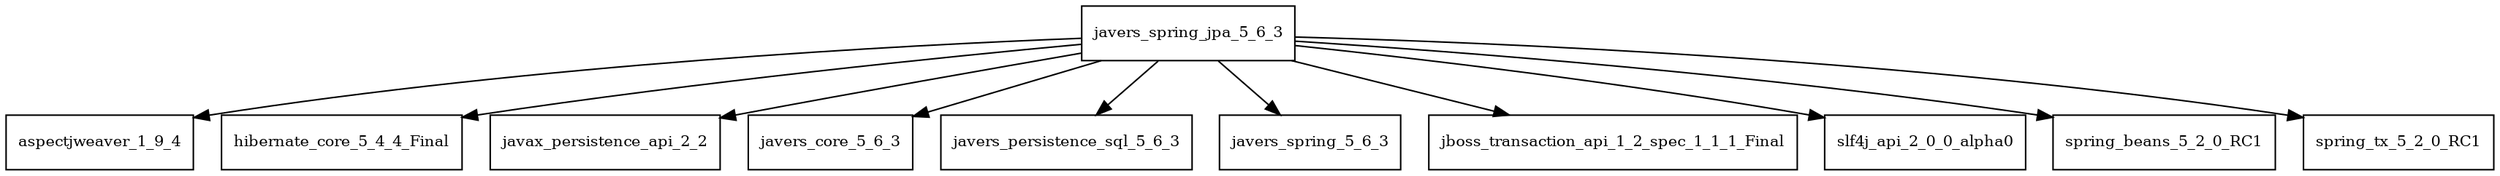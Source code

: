 digraph javers_spring_jpa_5_6_3_dependencies {
  node [shape = box, fontsize=10.0];
  javers_spring_jpa_5_6_3 -> aspectjweaver_1_9_4;
  javers_spring_jpa_5_6_3 -> hibernate_core_5_4_4_Final;
  javers_spring_jpa_5_6_3 -> javax_persistence_api_2_2;
  javers_spring_jpa_5_6_3 -> javers_core_5_6_3;
  javers_spring_jpa_5_6_3 -> javers_persistence_sql_5_6_3;
  javers_spring_jpa_5_6_3 -> javers_spring_5_6_3;
  javers_spring_jpa_5_6_3 -> jboss_transaction_api_1_2_spec_1_1_1_Final;
  javers_spring_jpa_5_6_3 -> slf4j_api_2_0_0_alpha0;
  javers_spring_jpa_5_6_3 -> spring_beans_5_2_0_RC1;
  javers_spring_jpa_5_6_3 -> spring_tx_5_2_0_RC1;
}
